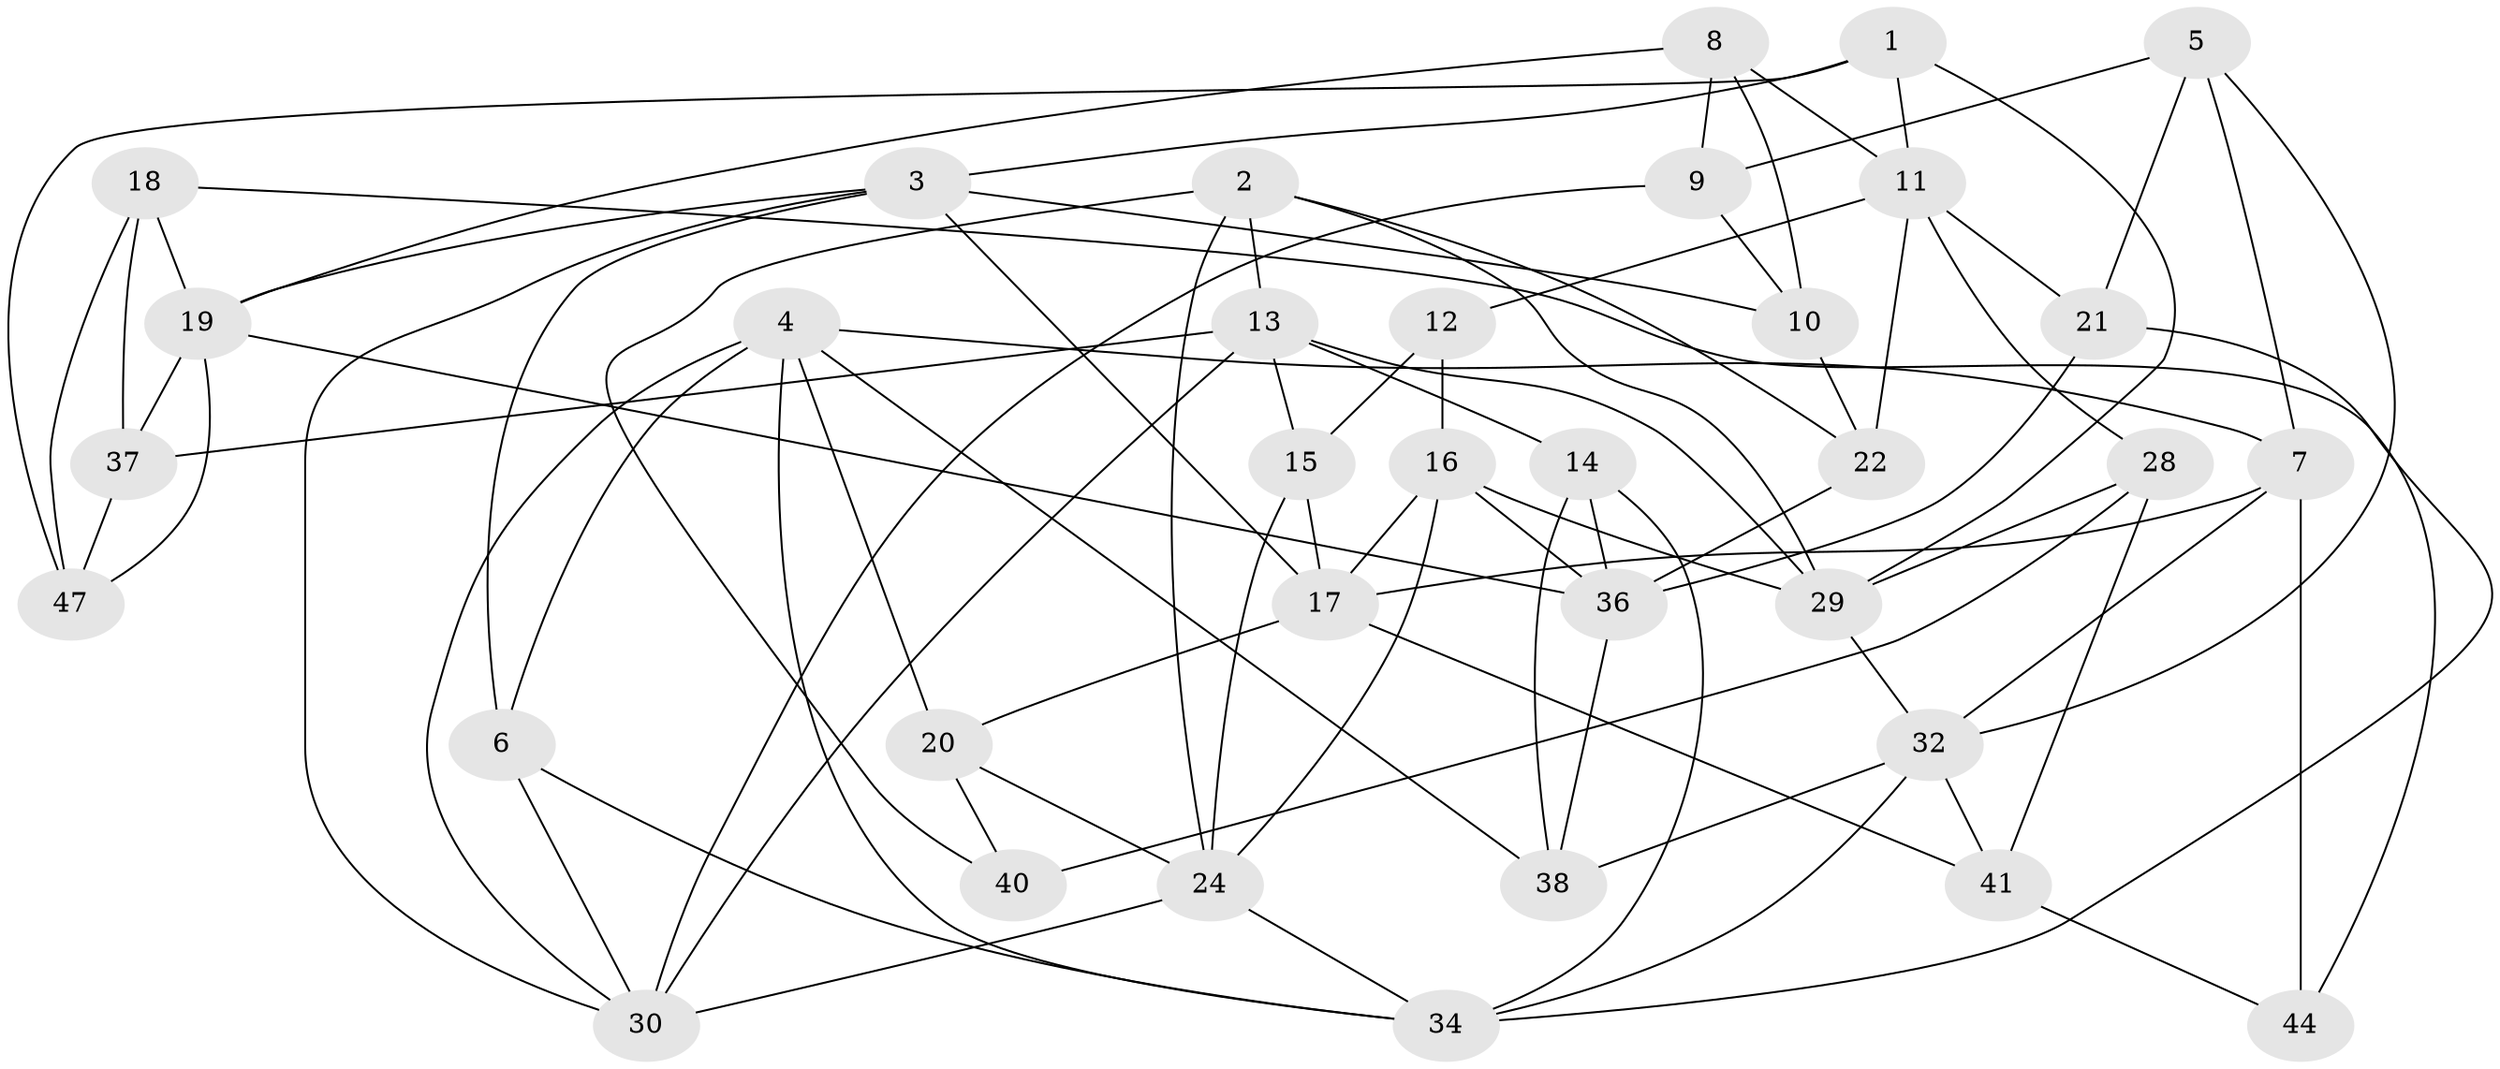 // Generated by graph-tools (version 1.1) at 2025/52/02/27/25 19:52:27]
// undirected, 35 vertices, 82 edges
graph export_dot {
graph [start="1"]
  node [color=gray90,style=filled];
  1;
  2 [super="+25"];
  3 [super="+35"];
  4 [super="+23"];
  5;
  6;
  7 [super="+45"];
  8;
  9;
  10;
  11 [super="+49"];
  12;
  13 [super="+31"];
  14;
  15;
  16 [super="+43"];
  17 [super="+27"];
  18;
  19 [super="+26"];
  20;
  21;
  22;
  24 [super="+50"];
  28;
  29 [super="+42"];
  30 [super="+48"];
  32 [super="+33"];
  34 [super="+46"];
  36 [super="+39"];
  37;
  38;
  40;
  41;
  44;
  47;
  1 -- 47;
  1 -- 29;
  1 -- 11;
  1 -- 3;
  2 -- 24;
  2 -- 22;
  2 -- 40 [weight=2];
  2 -- 29;
  2 -- 13;
  3 -- 17;
  3 -- 6;
  3 -- 19;
  3 -- 10;
  3 -- 30;
  4 -- 7;
  4 -- 38;
  4 -- 30;
  4 -- 34;
  4 -- 20;
  4 -- 6;
  5 -- 21;
  5 -- 9;
  5 -- 32;
  5 -- 7;
  6 -- 30;
  6 -- 34;
  7 -- 44 [weight=2];
  7 -- 17;
  7 -- 32;
  8 -- 9;
  8 -- 10;
  8 -- 19;
  8 -- 11;
  9 -- 10;
  9 -- 30;
  10 -- 22;
  11 -- 21;
  11 -- 22;
  11 -- 12;
  11 -- 28;
  12 -- 16 [weight=2];
  12 -- 15;
  13 -- 14;
  13 -- 37;
  13 -- 30;
  13 -- 15;
  13 -- 29;
  14 -- 38;
  14 -- 36;
  14 -- 34;
  15 -- 17;
  15 -- 24;
  16 -- 29;
  16 -- 36;
  16 -- 17;
  16 -- 24;
  17 -- 20;
  17 -- 41;
  18 -- 47;
  18 -- 37;
  18 -- 44;
  18 -- 19;
  19 -- 47;
  19 -- 37;
  19 -- 36;
  20 -- 40;
  20 -- 24;
  21 -- 34;
  21 -- 36;
  22 -- 36;
  24 -- 34;
  24 -- 30;
  28 -- 41;
  28 -- 29;
  28 -- 40;
  29 -- 32;
  32 -- 41;
  32 -- 38;
  32 -- 34;
  36 -- 38;
  37 -- 47;
  41 -- 44;
}
